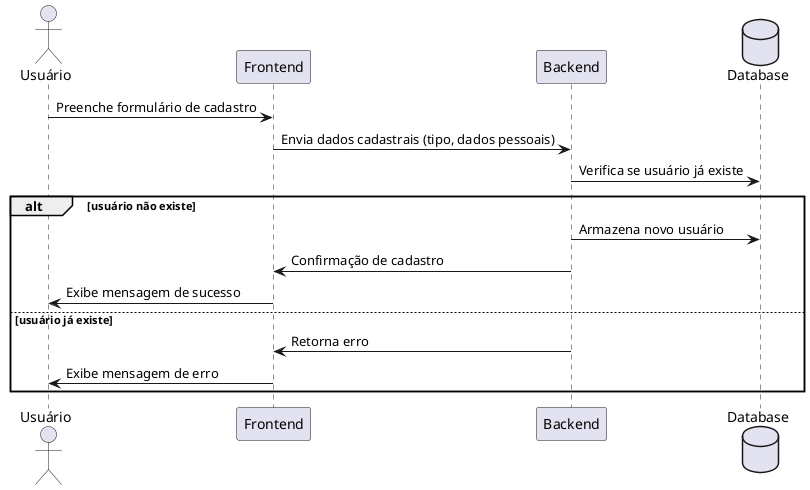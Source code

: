 @startuml RF01_CadastroUsuario
actor Usuário
participant "Frontend" as FE
participant "Backend" as BE
database "Database" as DB

Usuário -> FE: Preenche formulário de cadastro
FE -> BE: Envia dados cadastrais (tipo, dados pessoais)
BE -> DB: Verifica se usuário já existe
alt usuário não existe
    BE -> DB: Armazena novo usuário
    BE -> FE: Confirmação de cadastro
    FE -> Usuário: Exibe mensagem de sucesso
else usuário já existe
    BE -> FE: Retorna erro
    FE -> Usuário: Exibe mensagem de erro
end
@enduml